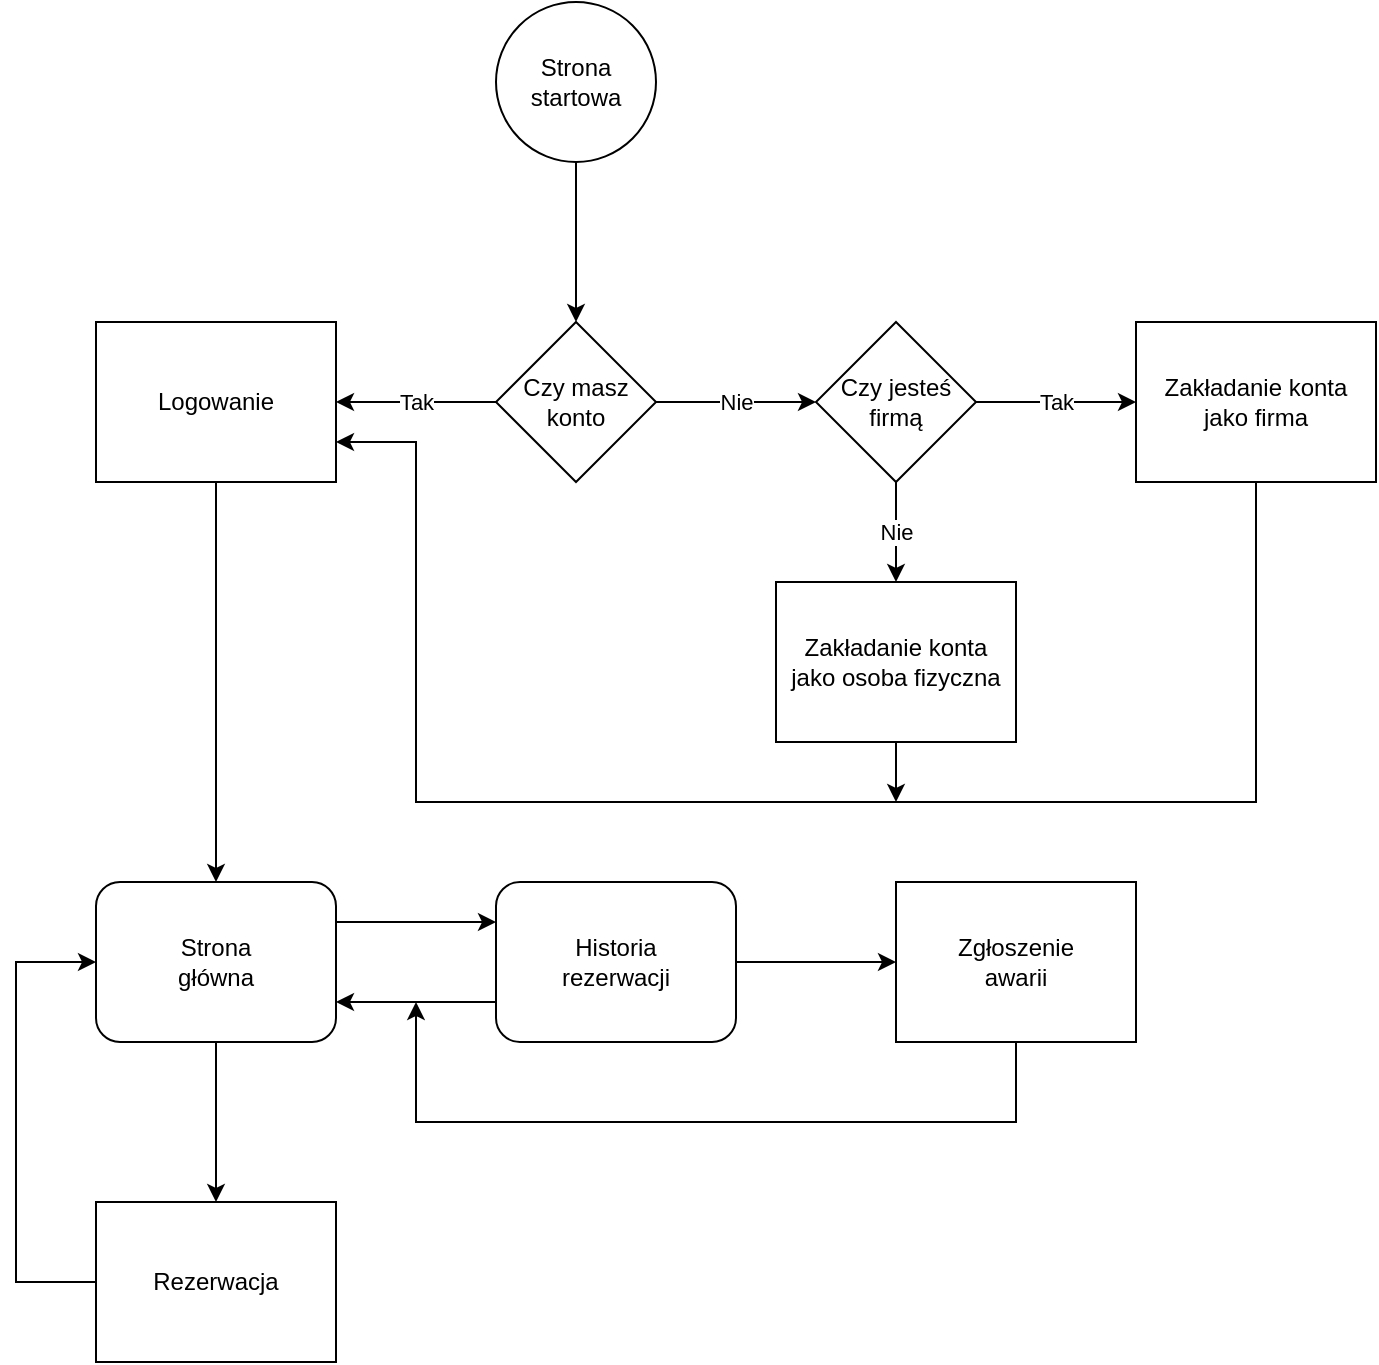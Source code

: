 <mxfile version="21.2.8" type="device">
  <diagram name="Strona-1" id="OcMhdVuP2oC23M2qzz4i">
    <mxGraphModel dx="1059" dy="692" grid="1" gridSize="10" guides="1" tooltips="1" connect="1" arrows="1" fold="1" page="1" pageScale="1" pageWidth="827" pageHeight="1169" math="0" shadow="0">
      <root>
        <mxCell id="0" />
        <mxCell id="1" parent="0" />
        <mxCell id="1Tred-b6ONrC-WX4MI1Z-1" value="Strona&lt;br&gt;startowa" style="ellipse;whiteSpace=wrap;html=1;aspect=fixed;" vertex="1" parent="1">
          <mxGeometry x="320" y="40" width="80" height="80" as="geometry" />
        </mxCell>
        <mxCell id="1Tred-b6ONrC-WX4MI1Z-2" value="Czy masz konto" style="rhombus;whiteSpace=wrap;html=1;" vertex="1" parent="1">
          <mxGeometry x="320" y="200" width="80" height="80" as="geometry" />
        </mxCell>
        <mxCell id="1Tred-b6ONrC-WX4MI1Z-4" value="Logowanie" style="rounded=0;whiteSpace=wrap;html=1;" vertex="1" parent="1">
          <mxGeometry x="120" y="200" width="120" height="80" as="geometry" />
        </mxCell>
        <mxCell id="1Tred-b6ONrC-WX4MI1Z-5" value="Czy jesteś firmą" style="rhombus;whiteSpace=wrap;html=1;" vertex="1" parent="1">
          <mxGeometry x="480" y="200" width="80" height="80" as="geometry" />
        </mxCell>
        <mxCell id="1Tred-b6ONrC-WX4MI1Z-9" value="" style="endArrow=classic;html=1;rounded=0;exitX=0;exitY=0.5;exitDx=0;exitDy=0;entryX=1;entryY=0.5;entryDx=0;entryDy=0;" edge="1" parent="1" source="1Tred-b6ONrC-WX4MI1Z-2" target="1Tred-b6ONrC-WX4MI1Z-4">
          <mxGeometry relative="1" as="geometry">
            <mxPoint x="370" y="280" as="sourcePoint" />
            <mxPoint x="470" y="280" as="targetPoint" />
          </mxGeometry>
        </mxCell>
        <mxCell id="1Tred-b6ONrC-WX4MI1Z-10" value="Tak" style="edgeLabel;resizable=0;html=1;align=center;verticalAlign=middle;" connectable="0" vertex="1" parent="1Tred-b6ONrC-WX4MI1Z-9">
          <mxGeometry relative="1" as="geometry" />
        </mxCell>
        <mxCell id="1Tred-b6ONrC-WX4MI1Z-11" value="" style="endArrow=classic;html=1;rounded=0;exitX=1;exitY=0.5;exitDx=0;exitDy=0;entryX=0;entryY=0.5;entryDx=0;entryDy=0;" edge="1" parent="1" source="1Tred-b6ONrC-WX4MI1Z-2" target="1Tred-b6ONrC-WX4MI1Z-5">
          <mxGeometry relative="1" as="geometry">
            <mxPoint x="370" y="280" as="sourcePoint" />
            <mxPoint x="470" y="280" as="targetPoint" />
          </mxGeometry>
        </mxCell>
        <mxCell id="1Tred-b6ONrC-WX4MI1Z-12" value="Nie" style="edgeLabel;resizable=0;html=1;align=center;verticalAlign=middle;" connectable="0" vertex="1" parent="1Tred-b6ONrC-WX4MI1Z-11">
          <mxGeometry relative="1" as="geometry" />
        </mxCell>
        <mxCell id="1Tred-b6ONrC-WX4MI1Z-13" value="Zakładanie konta&lt;br&gt;jako firma" style="rounded=0;whiteSpace=wrap;html=1;" vertex="1" parent="1">
          <mxGeometry x="640" y="200" width="120" height="80" as="geometry" />
        </mxCell>
        <mxCell id="1Tred-b6ONrC-WX4MI1Z-35" style="edgeStyle=orthogonalEdgeStyle;rounded=0;orthogonalLoop=1;jettySize=auto;html=1;exitX=0.5;exitY=1;exitDx=0;exitDy=0;" edge="1" parent="1" source="1Tred-b6ONrC-WX4MI1Z-14">
          <mxGeometry relative="1" as="geometry">
            <mxPoint x="520" y="440" as="targetPoint" />
          </mxGeometry>
        </mxCell>
        <mxCell id="1Tred-b6ONrC-WX4MI1Z-14" value="Zakładanie konta&lt;br&gt;jako osoba fizyczna" style="rounded=0;whiteSpace=wrap;html=1;" vertex="1" parent="1">
          <mxGeometry x="460" y="330" width="120" height="80" as="geometry" />
        </mxCell>
        <mxCell id="1Tred-b6ONrC-WX4MI1Z-15" value="" style="endArrow=classic;html=1;rounded=0;exitX=0.5;exitY=1;exitDx=0;exitDy=0;entryX=0.5;entryY=0;entryDx=0;entryDy=0;" edge="1" parent="1" source="1Tred-b6ONrC-WX4MI1Z-5" target="1Tred-b6ONrC-WX4MI1Z-14">
          <mxGeometry relative="1" as="geometry">
            <mxPoint x="410" y="250" as="sourcePoint" />
            <mxPoint x="490" y="250" as="targetPoint" />
          </mxGeometry>
        </mxCell>
        <mxCell id="1Tred-b6ONrC-WX4MI1Z-16" value="Nie" style="edgeLabel;resizable=0;html=1;align=center;verticalAlign=middle;" connectable="0" vertex="1" parent="1Tred-b6ONrC-WX4MI1Z-15">
          <mxGeometry relative="1" as="geometry" />
        </mxCell>
        <mxCell id="1Tred-b6ONrC-WX4MI1Z-17" value="" style="endArrow=classic;html=1;rounded=0;exitX=1;exitY=0.5;exitDx=0;exitDy=0;entryX=0;entryY=0.5;entryDx=0;entryDy=0;" edge="1" parent="1" source="1Tred-b6ONrC-WX4MI1Z-5" target="1Tred-b6ONrC-WX4MI1Z-13">
          <mxGeometry relative="1" as="geometry">
            <mxPoint x="330" y="250" as="sourcePoint" />
            <mxPoint x="250" y="250" as="targetPoint" />
          </mxGeometry>
        </mxCell>
        <mxCell id="1Tred-b6ONrC-WX4MI1Z-18" value="Tak" style="edgeLabel;resizable=0;html=1;align=center;verticalAlign=middle;" connectable="0" vertex="1" parent="1Tred-b6ONrC-WX4MI1Z-17">
          <mxGeometry relative="1" as="geometry" />
        </mxCell>
        <mxCell id="1Tred-b6ONrC-WX4MI1Z-20" value="" style="endArrow=classic;html=1;rounded=0;exitX=0.5;exitY=1;exitDx=0;exitDy=0;entryX=1;entryY=0.75;entryDx=0;entryDy=0;" edge="1" parent="1" source="1Tred-b6ONrC-WX4MI1Z-13" target="1Tred-b6ONrC-WX4MI1Z-4">
          <mxGeometry width="50" height="50" relative="1" as="geometry">
            <mxPoint x="400" y="400" as="sourcePoint" />
            <mxPoint x="520" y="440" as="targetPoint" />
            <Array as="points">
              <mxPoint x="700" y="440" />
              <mxPoint x="280" y="440" />
              <mxPoint x="280" y="260" />
            </Array>
          </mxGeometry>
        </mxCell>
        <mxCell id="1Tred-b6ONrC-WX4MI1Z-21" value="" style="endArrow=classic;html=1;rounded=0;exitX=0.5;exitY=1;exitDx=0;exitDy=0;entryX=0.5;entryY=0;entryDx=0;entryDy=0;" edge="1" parent="1" source="1Tred-b6ONrC-WX4MI1Z-1" target="1Tred-b6ONrC-WX4MI1Z-2">
          <mxGeometry width="50" height="50" relative="1" as="geometry">
            <mxPoint x="400" y="330" as="sourcePoint" />
            <mxPoint x="450" y="280" as="targetPoint" />
          </mxGeometry>
        </mxCell>
        <mxCell id="1Tred-b6ONrC-WX4MI1Z-22" value="" style="endArrow=classic;html=1;rounded=0;exitX=0.5;exitY=1;exitDx=0;exitDy=0;entryX=0.5;entryY=0;entryDx=0;entryDy=0;" edge="1" parent="1" source="1Tred-b6ONrC-WX4MI1Z-4" target="1Tred-b6ONrC-WX4MI1Z-23">
          <mxGeometry width="50" height="50" relative="1" as="geometry">
            <mxPoint x="250" y="390" as="sourcePoint" />
            <mxPoint x="180" y="320" as="targetPoint" />
            <Array as="points">
              <mxPoint x="180" y="300" />
            </Array>
          </mxGeometry>
        </mxCell>
        <mxCell id="1Tred-b6ONrC-WX4MI1Z-23" value="Strona&lt;br&gt;główna" style="rounded=1;whiteSpace=wrap;html=1;" vertex="1" parent="1">
          <mxGeometry x="120" y="480" width="120" height="80" as="geometry" />
        </mxCell>
        <mxCell id="1Tred-b6ONrC-WX4MI1Z-26" value="Historia&lt;br&gt;rezerwacji" style="rounded=1;whiteSpace=wrap;html=1;" vertex="1" parent="1">
          <mxGeometry x="320" y="480" width="120" height="80" as="geometry" />
        </mxCell>
        <mxCell id="1Tred-b6ONrC-WX4MI1Z-27" value="Zgłoszenie&lt;br&gt;awarii" style="rounded=0;whiteSpace=wrap;html=1;" vertex="1" parent="1">
          <mxGeometry x="520" y="480" width="120" height="80" as="geometry" />
        </mxCell>
        <mxCell id="1Tred-b6ONrC-WX4MI1Z-28" value="Rezerwacja" style="rounded=0;whiteSpace=wrap;html=1;" vertex="1" parent="1">
          <mxGeometry x="120" y="640" width="120" height="80" as="geometry" />
        </mxCell>
        <mxCell id="1Tred-b6ONrC-WX4MI1Z-29" value="" style="endArrow=classic;html=1;rounded=0;exitX=1;exitY=0.25;exitDx=0;exitDy=0;entryX=0;entryY=0.25;entryDx=0;entryDy=0;" edge="1" parent="1" source="1Tred-b6ONrC-WX4MI1Z-23" target="1Tred-b6ONrC-WX4MI1Z-26">
          <mxGeometry width="50" height="50" relative="1" as="geometry">
            <mxPoint x="260" y="580" as="sourcePoint" />
            <mxPoint x="370" y="520" as="targetPoint" />
          </mxGeometry>
        </mxCell>
        <mxCell id="1Tred-b6ONrC-WX4MI1Z-30" value="" style="endArrow=classic;html=1;rounded=0;entryX=1;entryY=0.75;entryDx=0;entryDy=0;exitX=0;exitY=0.75;exitDx=0;exitDy=0;" edge="1" parent="1" source="1Tred-b6ONrC-WX4MI1Z-26" target="1Tred-b6ONrC-WX4MI1Z-23">
          <mxGeometry width="50" height="50" relative="1" as="geometry">
            <mxPoint x="260" y="580" as="sourcePoint" />
            <mxPoint x="310" y="530" as="targetPoint" />
          </mxGeometry>
        </mxCell>
        <mxCell id="1Tred-b6ONrC-WX4MI1Z-31" value="" style="endArrow=classic;html=1;rounded=0;exitX=1;exitY=0.5;exitDx=0;exitDy=0;entryX=0;entryY=0.5;entryDx=0;entryDy=0;" edge="1" parent="1" source="1Tred-b6ONrC-WX4MI1Z-26" target="1Tred-b6ONrC-WX4MI1Z-27">
          <mxGeometry width="50" height="50" relative="1" as="geometry">
            <mxPoint x="260" y="580" as="sourcePoint" />
            <mxPoint x="310" y="530" as="targetPoint" />
          </mxGeometry>
        </mxCell>
        <mxCell id="1Tred-b6ONrC-WX4MI1Z-32" value="" style="endArrow=classic;html=1;rounded=0;exitX=0.5;exitY=1;exitDx=0;exitDy=0;entryX=0.5;entryY=0;entryDx=0;entryDy=0;" edge="1" parent="1" source="1Tred-b6ONrC-WX4MI1Z-23" target="1Tred-b6ONrC-WX4MI1Z-28">
          <mxGeometry width="50" height="50" relative="1" as="geometry">
            <mxPoint x="260" y="580" as="sourcePoint" />
            <mxPoint x="310" y="530" as="targetPoint" />
          </mxGeometry>
        </mxCell>
        <mxCell id="1Tred-b6ONrC-WX4MI1Z-33" value="" style="endArrow=classic;html=1;rounded=0;exitX=0.5;exitY=1;exitDx=0;exitDy=0;" edge="1" parent="1" source="1Tred-b6ONrC-WX4MI1Z-27">
          <mxGeometry width="50" height="50" relative="1" as="geometry">
            <mxPoint x="330" y="620" as="sourcePoint" />
            <mxPoint x="280" y="540" as="targetPoint" />
            <Array as="points">
              <mxPoint x="580" y="600" />
              <mxPoint x="280" y="600" />
            </Array>
          </mxGeometry>
        </mxCell>
        <mxCell id="1Tred-b6ONrC-WX4MI1Z-36" value="" style="endArrow=classic;html=1;rounded=0;exitX=0;exitY=0.5;exitDx=0;exitDy=0;entryX=0;entryY=0.5;entryDx=0;entryDy=0;" edge="1" parent="1" source="1Tred-b6ONrC-WX4MI1Z-28" target="1Tred-b6ONrC-WX4MI1Z-23">
          <mxGeometry width="50" height="50" relative="1" as="geometry">
            <mxPoint x="170" y="650" as="sourcePoint" />
            <mxPoint x="220" y="600" as="targetPoint" />
            <Array as="points">
              <mxPoint x="80" y="680" />
              <mxPoint x="80" y="520" />
            </Array>
          </mxGeometry>
        </mxCell>
      </root>
    </mxGraphModel>
  </diagram>
</mxfile>
